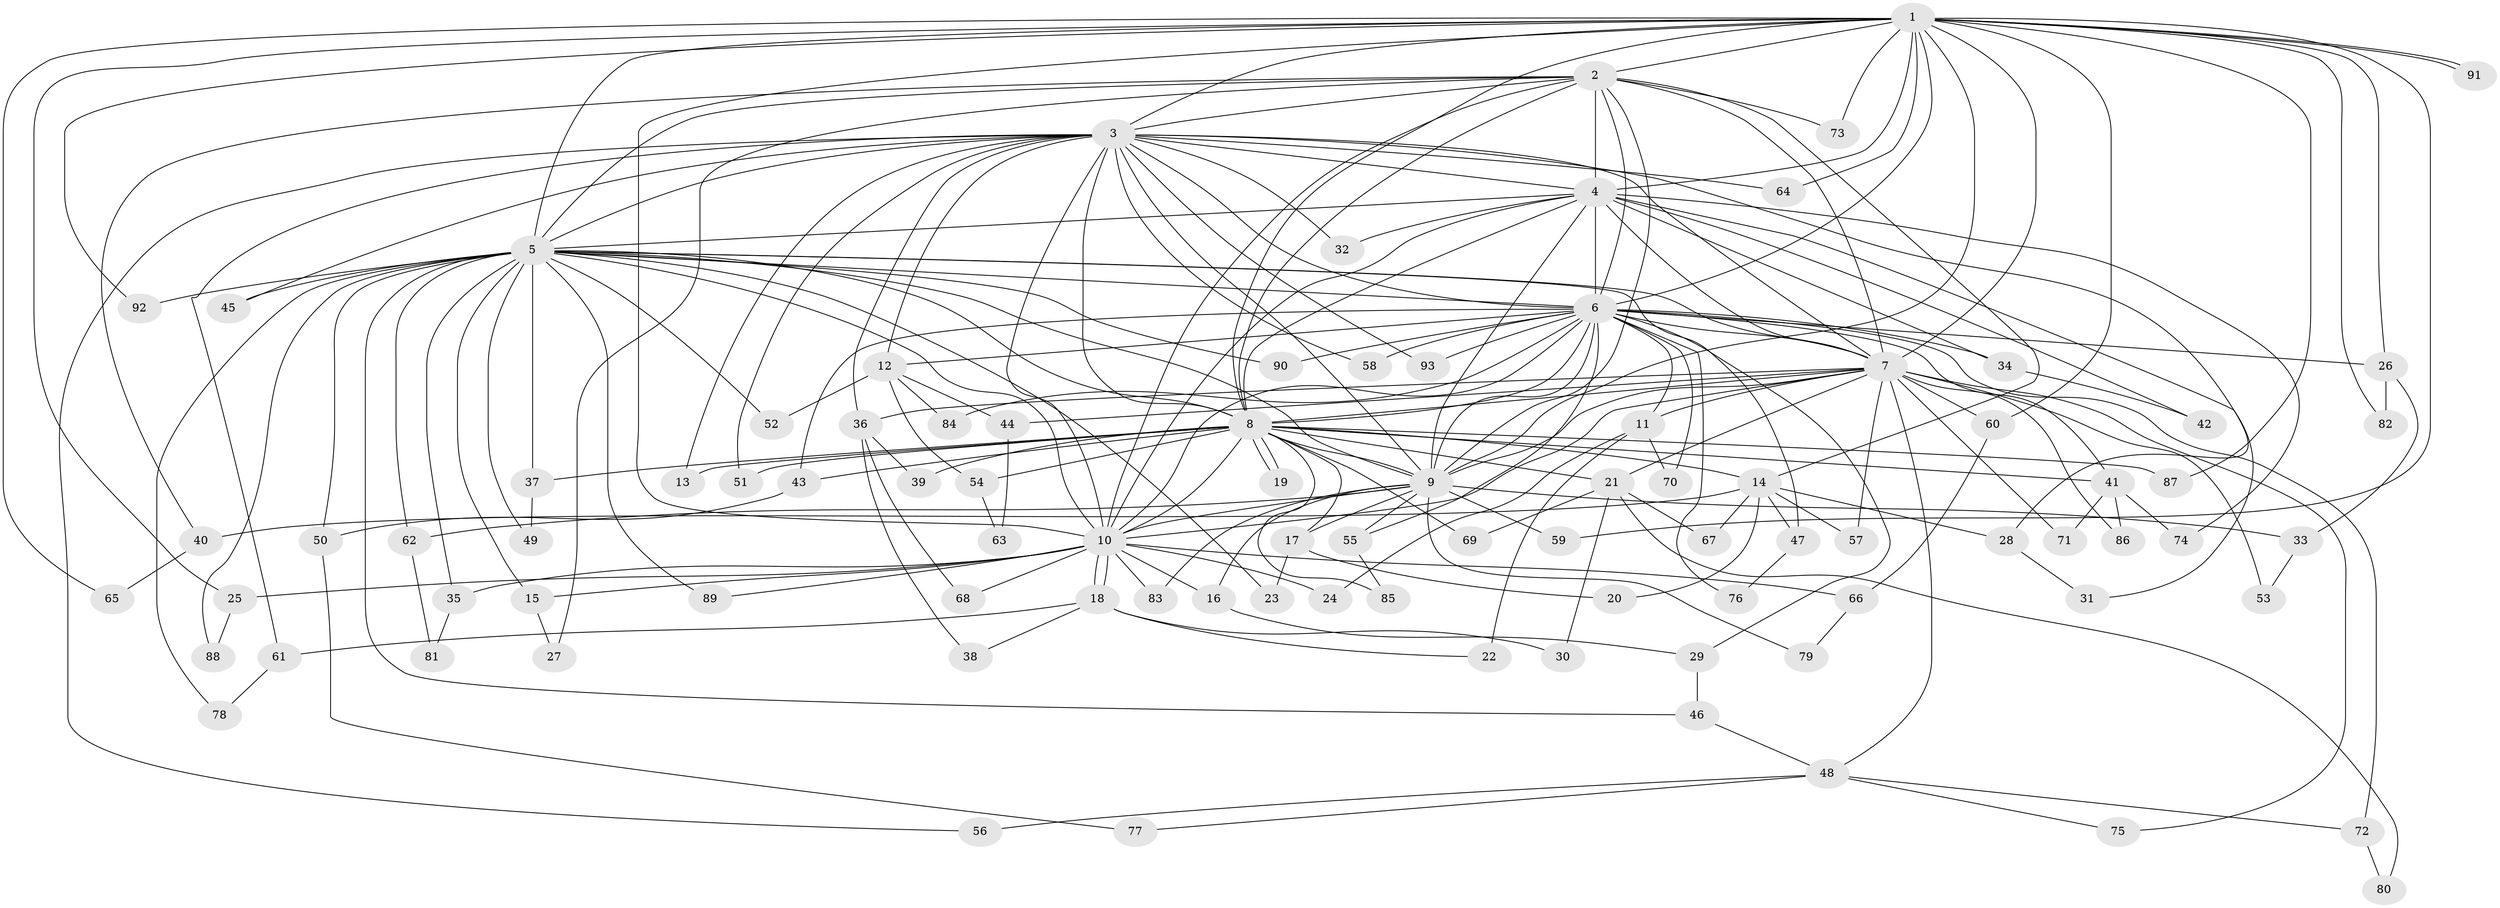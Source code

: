 // Generated by graph-tools (version 1.1) at 2025/49/03/09/25 03:49:35]
// undirected, 93 vertices, 211 edges
graph export_dot {
graph [start="1"]
  node [color=gray90,style=filled];
  1;
  2;
  3;
  4;
  5;
  6;
  7;
  8;
  9;
  10;
  11;
  12;
  13;
  14;
  15;
  16;
  17;
  18;
  19;
  20;
  21;
  22;
  23;
  24;
  25;
  26;
  27;
  28;
  29;
  30;
  31;
  32;
  33;
  34;
  35;
  36;
  37;
  38;
  39;
  40;
  41;
  42;
  43;
  44;
  45;
  46;
  47;
  48;
  49;
  50;
  51;
  52;
  53;
  54;
  55;
  56;
  57;
  58;
  59;
  60;
  61;
  62;
  63;
  64;
  65;
  66;
  67;
  68;
  69;
  70;
  71;
  72;
  73;
  74;
  75;
  76;
  77;
  78;
  79;
  80;
  81;
  82;
  83;
  84;
  85;
  86;
  87;
  88;
  89;
  90;
  91;
  92;
  93;
  1 -- 2;
  1 -- 3;
  1 -- 4;
  1 -- 5;
  1 -- 6;
  1 -- 7;
  1 -- 8;
  1 -- 9;
  1 -- 10;
  1 -- 25;
  1 -- 26;
  1 -- 59;
  1 -- 60;
  1 -- 64;
  1 -- 65;
  1 -- 73;
  1 -- 82;
  1 -- 87;
  1 -- 91;
  1 -- 91;
  1 -- 92;
  2 -- 3;
  2 -- 4;
  2 -- 5;
  2 -- 6;
  2 -- 7;
  2 -- 8;
  2 -- 9;
  2 -- 10;
  2 -- 14;
  2 -- 27;
  2 -- 40;
  2 -- 73;
  3 -- 4;
  3 -- 5;
  3 -- 6;
  3 -- 7;
  3 -- 8;
  3 -- 9;
  3 -- 10;
  3 -- 12;
  3 -- 13;
  3 -- 28;
  3 -- 32;
  3 -- 36;
  3 -- 45;
  3 -- 51;
  3 -- 56;
  3 -- 58;
  3 -- 61;
  3 -- 64;
  3 -- 93;
  4 -- 5;
  4 -- 6;
  4 -- 7;
  4 -- 8;
  4 -- 9;
  4 -- 10;
  4 -- 31;
  4 -- 32;
  4 -- 34;
  4 -- 42;
  4 -- 74;
  5 -- 6;
  5 -- 7;
  5 -- 8;
  5 -- 9;
  5 -- 10;
  5 -- 15;
  5 -- 23;
  5 -- 35;
  5 -- 37;
  5 -- 45;
  5 -- 46;
  5 -- 47;
  5 -- 49;
  5 -- 50;
  5 -- 52;
  5 -- 62;
  5 -- 78;
  5 -- 88;
  5 -- 89;
  5 -- 90;
  5 -- 92;
  6 -- 7;
  6 -- 8;
  6 -- 9;
  6 -- 10;
  6 -- 11;
  6 -- 12;
  6 -- 26;
  6 -- 29;
  6 -- 34;
  6 -- 41;
  6 -- 43;
  6 -- 55;
  6 -- 58;
  6 -- 70;
  6 -- 72;
  6 -- 76;
  6 -- 84;
  6 -- 90;
  6 -- 93;
  7 -- 8;
  7 -- 9;
  7 -- 10;
  7 -- 11;
  7 -- 21;
  7 -- 36;
  7 -- 44;
  7 -- 48;
  7 -- 53;
  7 -- 57;
  7 -- 60;
  7 -- 71;
  7 -- 75;
  7 -- 86;
  8 -- 9;
  8 -- 10;
  8 -- 13;
  8 -- 14;
  8 -- 17;
  8 -- 19;
  8 -- 19;
  8 -- 21;
  8 -- 37;
  8 -- 39;
  8 -- 41;
  8 -- 43;
  8 -- 51;
  8 -- 54;
  8 -- 69;
  8 -- 85;
  8 -- 87;
  9 -- 10;
  9 -- 16;
  9 -- 17;
  9 -- 33;
  9 -- 55;
  9 -- 59;
  9 -- 62;
  9 -- 79;
  9 -- 83;
  10 -- 15;
  10 -- 16;
  10 -- 18;
  10 -- 18;
  10 -- 24;
  10 -- 25;
  10 -- 35;
  10 -- 66;
  10 -- 68;
  10 -- 83;
  10 -- 89;
  11 -- 22;
  11 -- 24;
  11 -- 70;
  12 -- 44;
  12 -- 52;
  12 -- 54;
  12 -- 84;
  14 -- 20;
  14 -- 28;
  14 -- 40;
  14 -- 47;
  14 -- 57;
  14 -- 67;
  15 -- 27;
  16 -- 29;
  17 -- 20;
  17 -- 23;
  18 -- 22;
  18 -- 30;
  18 -- 38;
  18 -- 61;
  21 -- 30;
  21 -- 67;
  21 -- 69;
  21 -- 80;
  25 -- 88;
  26 -- 33;
  26 -- 82;
  28 -- 31;
  29 -- 46;
  33 -- 53;
  34 -- 42;
  35 -- 81;
  36 -- 38;
  36 -- 39;
  36 -- 68;
  37 -- 49;
  40 -- 65;
  41 -- 71;
  41 -- 74;
  41 -- 86;
  43 -- 50;
  44 -- 63;
  46 -- 48;
  47 -- 76;
  48 -- 56;
  48 -- 72;
  48 -- 75;
  48 -- 77;
  50 -- 77;
  54 -- 63;
  55 -- 85;
  60 -- 66;
  61 -- 78;
  62 -- 81;
  66 -- 79;
  72 -- 80;
}
